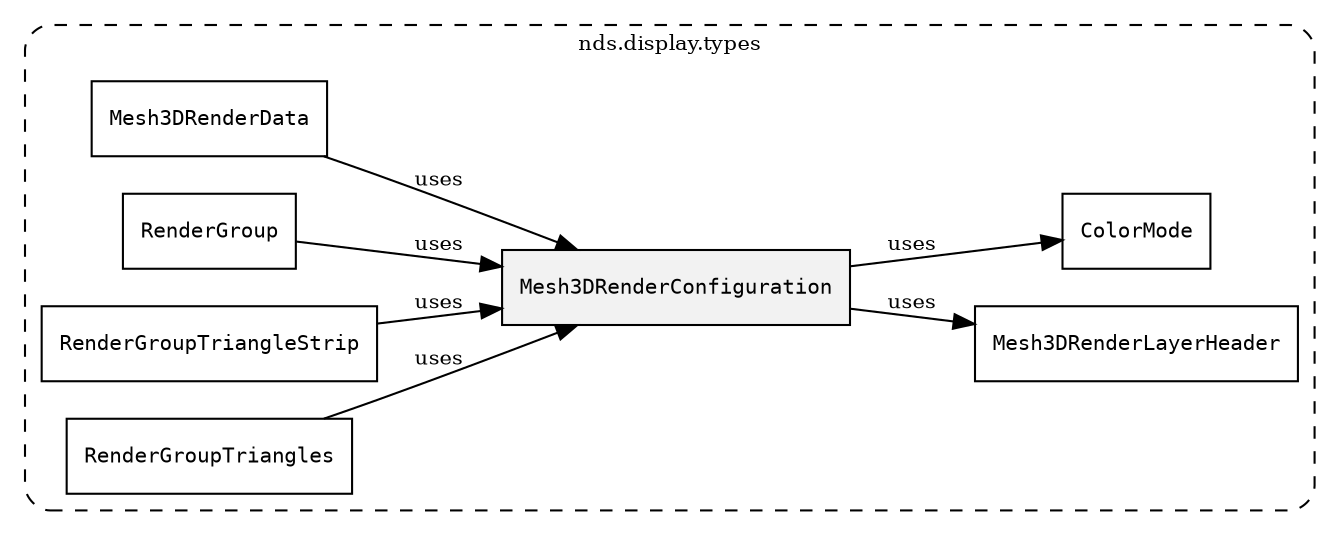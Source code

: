 /**
 * This dot file creates symbol collaboration diagram for Mesh3DRenderConfiguration.
 */
digraph ZSERIO
{
    node [shape=box, fontsize=10];
    rankdir="LR";
    fontsize=10;
    tooltip="Mesh3DRenderConfiguration collaboration diagram";

    subgraph "cluster_nds.display.types"
    {
        style="dashed, rounded";
        label="nds.display.types";
        tooltip="Package nds.display.types";
        href="../../../content/packages/nds.display.types.html#Package-nds-display-types";
        target="_parent";

        "Mesh3DRenderConfiguration" [style="filled", fillcolor="#0000000D", target="_parent", label=<<font face="monospace"><table align="center" border="0" cellspacing="0" cellpadding="0"><tr><td href="../../../content/packages/nds.display.types.html#Structure-Mesh3DRenderConfiguration" title="Structure defined in nds.display.types">Mesh3DRenderConfiguration</td></tr></table></font>>];
        "Mesh3DRenderLayerHeader" [target="_parent", label=<<font face="monospace"><table align="center" border="0" cellspacing="0" cellpadding="0"><tr><td href="../../../content/packages/nds.display.types.html#Structure-Mesh3DRenderLayerHeader" title="Structure defined in nds.display.types">Mesh3DRenderLayerHeader</td></tr></table></font>>];
        "ColorMode" [target="_parent", label=<<font face="monospace"><table align="center" border="0" cellspacing="0" cellpadding="0"><tr><td href="../../../content/packages/nds.display.types.html#Enum-ColorMode" title="Enum defined in nds.display.types">ColorMode</td></tr></table></font>>];
        "Mesh3DRenderData" [target="_parent", label=<<font face="monospace"><table align="center" border="0" cellspacing="0" cellpadding="0"><tr><td href="../../../content/packages/nds.display.types.html#Structure-Mesh3DRenderData" title="Structure defined in nds.display.types">Mesh3DRenderData</td></tr></table></font>>];
        "RenderGroup" [target="_parent", label=<<font face="monospace"><table align="center" border="0" cellspacing="0" cellpadding="0"><tr><td href="../../../content/packages/nds.display.types.html#Structure-RenderGroup" title="Structure defined in nds.display.types">RenderGroup</td></tr></table></font>>];
        "RenderGroupTriangleStrip" [target="_parent", label=<<font face="monospace"><table align="center" border="0" cellspacing="0" cellpadding="0"><tr><td href="../../../content/packages/nds.display.types.html#Structure-RenderGroupTriangleStrip" title="Structure defined in nds.display.types">RenderGroupTriangleStrip</td></tr></table></font>>];
        "RenderGroupTriangles" [target="_parent", label=<<font face="monospace"><table align="center" border="0" cellspacing="0" cellpadding="0"><tr><td href="../../../content/packages/nds.display.types.html#Structure-RenderGroupTriangles" title="Structure defined in nds.display.types">RenderGroupTriangles</td></tr></table></font>>];
    }

    "Mesh3DRenderConfiguration" -> "Mesh3DRenderLayerHeader" [label="uses", fontsize=10];
    "Mesh3DRenderConfiguration" -> "ColorMode" [label="uses", fontsize=10];
    "Mesh3DRenderData" -> "Mesh3DRenderConfiguration" [label="uses", fontsize=10];
    "RenderGroup" -> "Mesh3DRenderConfiguration" [label="uses", fontsize=10];
    "RenderGroupTriangleStrip" -> "Mesh3DRenderConfiguration" [label="uses", fontsize=10];
    "RenderGroupTriangles" -> "Mesh3DRenderConfiguration" [label="uses", fontsize=10];
}
